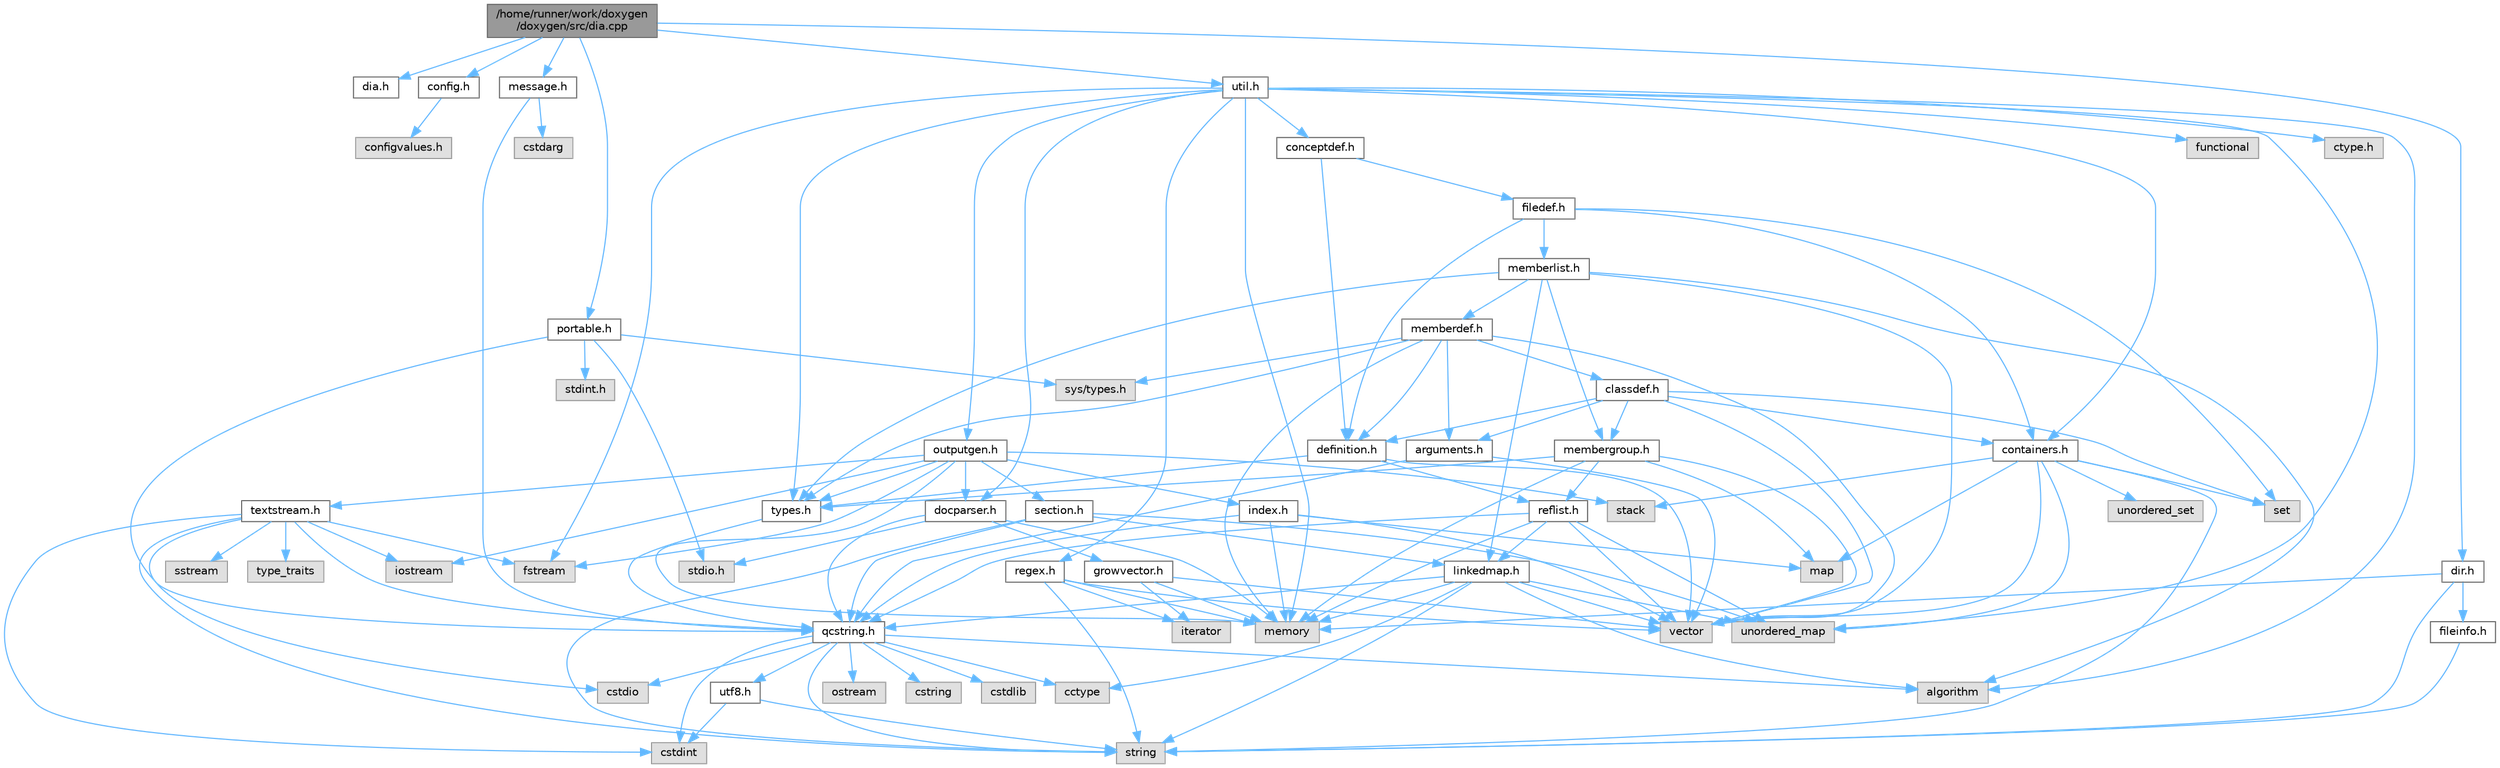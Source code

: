 digraph "/home/runner/work/doxygen/doxygen/src/dia.cpp"
{
 // INTERACTIVE_SVG=YES
 // LATEX_PDF_SIZE
  bgcolor="transparent";
  edge [fontname=Helvetica,fontsize=10,labelfontname=Helvetica,labelfontsize=10];
  node [fontname=Helvetica,fontsize=10,shape=box,height=0.2,width=0.4];
  Node1 [label="/home/runner/work/doxygen\l/doxygen/src/dia.cpp",height=0.2,width=0.4,color="gray40", fillcolor="grey60", style="filled", fontcolor="black",tooltip=" "];
  Node1 -> Node2 [color="steelblue1",style="solid"];
  Node2 [label="dia.h",height=0.2,width=0.4,color="grey40", fillcolor="white", style="filled",URL="$da/d49/dia_8h.html",tooltip=" "];
  Node1 -> Node3 [color="steelblue1",style="solid"];
  Node3 [label="portable.h",height=0.2,width=0.4,color="grey40", fillcolor="white", style="filled",URL="$d2/de2/portable_8h.html",tooltip="Portable versions of functions that are platform dependent."];
  Node3 -> Node4 [color="steelblue1",style="solid"];
  Node4 [label="stdio.h",height=0.2,width=0.4,color="grey60", fillcolor="#E0E0E0", style="filled",tooltip=" "];
  Node3 -> Node5 [color="steelblue1",style="solid"];
  Node5 [label="sys/types.h",height=0.2,width=0.4,color="grey60", fillcolor="#E0E0E0", style="filled",tooltip=" "];
  Node3 -> Node6 [color="steelblue1",style="solid"];
  Node6 [label="stdint.h",height=0.2,width=0.4,color="grey60", fillcolor="#E0E0E0", style="filled",tooltip=" "];
  Node3 -> Node7 [color="steelblue1",style="solid"];
  Node7 [label="qcstring.h",height=0.2,width=0.4,color="grey40", fillcolor="white", style="filled",URL="$d7/d5c/qcstring_8h.html",tooltip=" "];
  Node7 -> Node8 [color="steelblue1",style="solid"];
  Node8 [label="string",height=0.2,width=0.4,color="grey60", fillcolor="#E0E0E0", style="filled",tooltip=" "];
  Node7 -> Node9 [color="steelblue1",style="solid"];
  Node9 [label="algorithm",height=0.2,width=0.4,color="grey60", fillcolor="#E0E0E0", style="filled",tooltip=" "];
  Node7 -> Node10 [color="steelblue1",style="solid"];
  Node10 [label="cctype",height=0.2,width=0.4,color="grey60", fillcolor="#E0E0E0", style="filled",tooltip=" "];
  Node7 -> Node11 [color="steelblue1",style="solid"];
  Node11 [label="cstring",height=0.2,width=0.4,color="grey60", fillcolor="#E0E0E0", style="filled",tooltip=" "];
  Node7 -> Node12 [color="steelblue1",style="solid"];
  Node12 [label="cstdio",height=0.2,width=0.4,color="grey60", fillcolor="#E0E0E0", style="filled",tooltip=" "];
  Node7 -> Node13 [color="steelblue1",style="solid"];
  Node13 [label="cstdlib",height=0.2,width=0.4,color="grey60", fillcolor="#E0E0E0", style="filled",tooltip=" "];
  Node7 -> Node14 [color="steelblue1",style="solid"];
  Node14 [label="cstdint",height=0.2,width=0.4,color="grey60", fillcolor="#E0E0E0", style="filled",tooltip=" "];
  Node7 -> Node15 [color="steelblue1",style="solid"];
  Node15 [label="ostream",height=0.2,width=0.4,color="grey60", fillcolor="#E0E0E0", style="filled",tooltip=" "];
  Node7 -> Node16 [color="steelblue1",style="solid"];
  Node16 [label="utf8.h",height=0.2,width=0.4,color="grey40", fillcolor="white", style="filled",URL="$db/d7c/utf8_8h.html",tooltip="Various UTF8 related helper functions."];
  Node16 -> Node14 [color="steelblue1",style="solid"];
  Node16 -> Node8 [color="steelblue1",style="solid"];
  Node1 -> Node17 [color="steelblue1",style="solid"];
  Node17 [label="config.h",height=0.2,width=0.4,color="grey40", fillcolor="white", style="filled",URL="$db/d16/config_8h.html",tooltip=" "];
  Node17 -> Node18 [color="steelblue1",style="solid"];
  Node18 [label="configvalues.h",height=0.2,width=0.4,color="grey60", fillcolor="#E0E0E0", style="filled",tooltip=" "];
  Node1 -> Node19 [color="steelblue1",style="solid"];
  Node19 [label="message.h",height=0.2,width=0.4,color="grey40", fillcolor="white", style="filled",URL="$d2/d0d/message_8h.html",tooltip=" "];
  Node19 -> Node20 [color="steelblue1",style="solid"];
  Node20 [label="cstdarg",height=0.2,width=0.4,color="grey60", fillcolor="#E0E0E0", style="filled",tooltip=" "];
  Node19 -> Node7 [color="steelblue1",style="solid"];
  Node1 -> Node21 [color="steelblue1",style="solid"];
  Node21 [label="util.h",height=0.2,width=0.4,color="grey40", fillcolor="white", style="filled",URL="$d8/d3c/util_8h.html",tooltip="A bunch of utility functions."];
  Node21 -> Node22 [color="steelblue1",style="solid"];
  Node22 [label="memory",height=0.2,width=0.4,color="grey60", fillcolor="#E0E0E0", style="filled",tooltip=" "];
  Node21 -> Node23 [color="steelblue1",style="solid"];
  Node23 [label="unordered_map",height=0.2,width=0.4,color="grey60", fillcolor="#E0E0E0", style="filled",tooltip=" "];
  Node21 -> Node9 [color="steelblue1",style="solid"];
  Node21 -> Node24 [color="steelblue1",style="solid"];
  Node24 [label="functional",height=0.2,width=0.4,color="grey60", fillcolor="#E0E0E0", style="filled",tooltip=" "];
  Node21 -> Node25 [color="steelblue1",style="solid"];
  Node25 [label="fstream",height=0.2,width=0.4,color="grey60", fillcolor="#E0E0E0", style="filled",tooltip=" "];
  Node21 -> Node26 [color="steelblue1",style="solid"];
  Node26 [label="ctype.h",height=0.2,width=0.4,color="grey60", fillcolor="#E0E0E0", style="filled",tooltip=" "];
  Node21 -> Node27 [color="steelblue1",style="solid"];
  Node27 [label="types.h",height=0.2,width=0.4,color="grey40", fillcolor="white", style="filled",URL="$d9/d49/types_8h.html",tooltip="This file contains a number of basic enums and types."];
  Node27 -> Node7 [color="steelblue1",style="solid"];
  Node21 -> Node28 [color="steelblue1",style="solid"];
  Node28 [label="docparser.h",height=0.2,width=0.4,color="grey40", fillcolor="white", style="filled",URL="$de/d9c/docparser_8h.html",tooltip=" "];
  Node28 -> Node4 [color="steelblue1",style="solid"];
  Node28 -> Node22 [color="steelblue1",style="solid"];
  Node28 -> Node7 [color="steelblue1",style="solid"];
  Node28 -> Node29 [color="steelblue1",style="solid"];
  Node29 [label="growvector.h",height=0.2,width=0.4,color="grey40", fillcolor="white", style="filled",URL="$d7/d50/growvector_8h.html",tooltip=" "];
  Node29 -> Node30 [color="steelblue1",style="solid"];
  Node30 [label="vector",height=0.2,width=0.4,color="grey60", fillcolor="#E0E0E0", style="filled",tooltip=" "];
  Node29 -> Node22 [color="steelblue1",style="solid"];
  Node29 -> Node31 [color="steelblue1",style="solid"];
  Node31 [label="iterator",height=0.2,width=0.4,color="grey60", fillcolor="#E0E0E0", style="filled",tooltip=" "];
  Node21 -> Node32 [color="steelblue1",style="solid"];
  Node32 [label="containers.h",height=0.2,width=0.4,color="grey40", fillcolor="white", style="filled",URL="$d5/d75/containers_8h.html",tooltip=" "];
  Node32 -> Node30 [color="steelblue1",style="solid"];
  Node32 -> Node8 [color="steelblue1",style="solid"];
  Node32 -> Node33 [color="steelblue1",style="solid"];
  Node33 [label="set",height=0.2,width=0.4,color="grey60", fillcolor="#E0E0E0", style="filled",tooltip=" "];
  Node32 -> Node34 [color="steelblue1",style="solid"];
  Node34 [label="map",height=0.2,width=0.4,color="grey60", fillcolor="#E0E0E0", style="filled",tooltip=" "];
  Node32 -> Node35 [color="steelblue1",style="solid"];
  Node35 [label="unordered_set",height=0.2,width=0.4,color="grey60", fillcolor="#E0E0E0", style="filled",tooltip=" "];
  Node32 -> Node23 [color="steelblue1",style="solid"];
  Node32 -> Node36 [color="steelblue1",style="solid"];
  Node36 [label="stack",height=0.2,width=0.4,color="grey60", fillcolor="#E0E0E0", style="filled",tooltip=" "];
  Node21 -> Node37 [color="steelblue1",style="solid"];
  Node37 [label="outputgen.h",height=0.2,width=0.4,color="grey40", fillcolor="white", style="filled",URL="$df/d06/outputgen_8h.html",tooltip=" "];
  Node37 -> Node22 [color="steelblue1",style="solid"];
  Node37 -> Node36 [color="steelblue1",style="solid"];
  Node37 -> Node38 [color="steelblue1",style="solid"];
  Node38 [label="iostream",height=0.2,width=0.4,color="grey60", fillcolor="#E0E0E0", style="filled",tooltip=" "];
  Node37 -> Node25 [color="steelblue1",style="solid"];
  Node37 -> Node27 [color="steelblue1",style="solid"];
  Node37 -> Node39 [color="steelblue1",style="solid"];
  Node39 [label="index.h",height=0.2,width=0.4,color="grey40", fillcolor="white", style="filled",URL="$d1/db5/index_8h.html",tooltip=" "];
  Node39 -> Node22 [color="steelblue1",style="solid"];
  Node39 -> Node30 [color="steelblue1",style="solid"];
  Node39 -> Node34 [color="steelblue1",style="solid"];
  Node39 -> Node7 [color="steelblue1",style="solid"];
  Node37 -> Node40 [color="steelblue1",style="solid"];
  Node40 [label="section.h",height=0.2,width=0.4,color="grey40", fillcolor="white", style="filled",URL="$d1/d2a/section_8h.html",tooltip=" "];
  Node40 -> Node8 [color="steelblue1",style="solid"];
  Node40 -> Node23 [color="steelblue1",style="solid"];
  Node40 -> Node7 [color="steelblue1",style="solid"];
  Node40 -> Node41 [color="steelblue1",style="solid"];
  Node41 [label="linkedmap.h",height=0.2,width=0.4,color="grey40", fillcolor="white", style="filled",URL="$da/de1/linkedmap_8h.html",tooltip=" "];
  Node41 -> Node23 [color="steelblue1",style="solid"];
  Node41 -> Node30 [color="steelblue1",style="solid"];
  Node41 -> Node22 [color="steelblue1",style="solid"];
  Node41 -> Node8 [color="steelblue1",style="solid"];
  Node41 -> Node9 [color="steelblue1",style="solid"];
  Node41 -> Node10 [color="steelblue1",style="solid"];
  Node41 -> Node7 [color="steelblue1",style="solid"];
  Node37 -> Node42 [color="steelblue1",style="solid"];
  Node42 [label="textstream.h",height=0.2,width=0.4,color="grey40", fillcolor="white", style="filled",URL="$d4/d7d/textstream_8h.html",tooltip=" "];
  Node42 -> Node8 [color="steelblue1",style="solid"];
  Node42 -> Node38 [color="steelblue1",style="solid"];
  Node42 -> Node43 [color="steelblue1",style="solid"];
  Node43 [label="sstream",height=0.2,width=0.4,color="grey60", fillcolor="#E0E0E0", style="filled",tooltip=" "];
  Node42 -> Node14 [color="steelblue1",style="solid"];
  Node42 -> Node12 [color="steelblue1",style="solid"];
  Node42 -> Node25 [color="steelblue1",style="solid"];
  Node42 -> Node44 [color="steelblue1",style="solid"];
  Node44 [label="type_traits",height=0.2,width=0.4,color="grey60", fillcolor="#E0E0E0", style="filled",tooltip=" "];
  Node42 -> Node7 [color="steelblue1",style="solid"];
  Node37 -> Node28 [color="steelblue1",style="solid"];
  Node21 -> Node45 [color="steelblue1",style="solid"];
  Node45 [label="regex.h",height=0.2,width=0.4,color="grey40", fillcolor="white", style="filled",URL="$d1/d21/regex_8h.html",tooltip=" "];
  Node45 -> Node22 [color="steelblue1",style="solid"];
  Node45 -> Node8 [color="steelblue1",style="solid"];
  Node45 -> Node30 [color="steelblue1",style="solid"];
  Node45 -> Node31 [color="steelblue1",style="solid"];
  Node21 -> Node46 [color="steelblue1",style="solid"];
  Node46 [label="conceptdef.h",height=0.2,width=0.4,color="grey40", fillcolor="white", style="filled",URL="$da/df1/conceptdef_8h.html",tooltip=" "];
  Node46 -> Node47 [color="steelblue1",style="solid"];
  Node47 [label="definition.h",height=0.2,width=0.4,color="grey40", fillcolor="white", style="filled",URL="$df/da1/definition_8h.html",tooltip=" "];
  Node47 -> Node30 [color="steelblue1",style="solid"];
  Node47 -> Node27 [color="steelblue1",style="solid"];
  Node47 -> Node48 [color="steelblue1",style="solid"];
  Node48 [label="reflist.h",height=0.2,width=0.4,color="grey40", fillcolor="white", style="filled",URL="$d1/d02/reflist_8h.html",tooltip=" "];
  Node48 -> Node30 [color="steelblue1",style="solid"];
  Node48 -> Node23 [color="steelblue1",style="solid"];
  Node48 -> Node22 [color="steelblue1",style="solid"];
  Node48 -> Node7 [color="steelblue1",style="solid"];
  Node48 -> Node41 [color="steelblue1",style="solid"];
  Node46 -> Node49 [color="steelblue1",style="solid"];
  Node49 [label="filedef.h",height=0.2,width=0.4,color="grey40", fillcolor="white", style="filled",URL="$d4/d3a/filedef_8h.html",tooltip=" "];
  Node49 -> Node33 [color="steelblue1",style="solid"];
  Node49 -> Node47 [color="steelblue1",style="solid"];
  Node49 -> Node50 [color="steelblue1",style="solid"];
  Node50 [label="memberlist.h",height=0.2,width=0.4,color="grey40", fillcolor="white", style="filled",URL="$dd/d78/memberlist_8h.html",tooltip=" "];
  Node50 -> Node30 [color="steelblue1",style="solid"];
  Node50 -> Node9 [color="steelblue1",style="solid"];
  Node50 -> Node51 [color="steelblue1",style="solid"];
  Node51 [label="memberdef.h",height=0.2,width=0.4,color="grey40", fillcolor="white", style="filled",URL="$d4/d46/memberdef_8h.html",tooltip=" "];
  Node51 -> Node30 [color="steelblue1",style="solid"];
  Node51 -> Node22 [color="steelblue1",style="solid"];
  Node51 -> Node5 [color="steelblue1",style="solid"];
  Node51 -> Node27 [color="steelblue1",style="solid"];
  Node51 -> Node47 [color="steelblue1",style="solid"];
  Node51 -> Node52 [color="steelblue1",style="solid"];
  Node52 [label="arguments.h",height=0.2,width=0.4,color="grey40", fillcolor="white", style="filled",URL="$df/d9b/arguments_8h.html",tooltip=" "];
  Node52 -> Node30 [color="steelblue1",style="solid"];
  Node52 -> Node7 [color="steelblue1",style="solid"];
  Node51 -> Node53 [color="steelblue1",style="solid"];
  Node53 [label="classdef.h",height=0.2,width=0.4,color="grey40", fillcolor="white", style="filled",URL="$d1/da6/classdef_8h.html",tooltip=" "];
  Node53 -> Node30 [color="steelblue1",style="solid"];
  Node53 -> Node33 [color="steelblue1",style="solid"];
  Node53 -> Node32 [color="steelblue1",style="solid"];
  Node53 -> Node47 [color="steelblue1",style="solid"];
  Node53 -> Node52 [color="steelblue1",style="solid"];
  Node53 -> Node54 [color="steelblue1",style="solid"];
  Node54 [label="membergroup.h",height=0.2,width=0.4,color="grey40", fillcolor="white", style="filled",URL="$d9/d11/membergroup_8h.html",tooltip=" "];
  Node54 -> Node30 [color="steelblue1",style="solid"];
  Node54 -> Node34 [color="steelblue1",style="solid"];
  Node54 -> Node22 [color="steelblue1",style="solid"];
  Node54 -> Node27 [color="steelblue1",style="solid"];
  Node54 -> Node48 [color="steelblue1",style="solid"];
  Node50 -> Node41 [color="steelblue1",style="solid"];
  Node50 -> Node27 [color="steelblue1",style="solid"];
  Node50 -> Node54 [color="steelblue1",style="solid"];
  Node49 -> Node32 [color="steelblue1",style="solid"];
  Node1 -> Node55 [color="steelblue1",style="solid"];
  Node55 [label="dir.h",height=0.2,width=0.4,color="grey40", fillcolor="white", style="filled",URL="$df/d9c/dir_8h.html",tooltip=" "];
  Node55 -> Node8 [color="steelblue1",style="solid"];
  Node55 -> Node22 [color="steelblue1",style="solid"];
  Node55 -> Node56 [color="steelblue1",style="solid"];
  Node56 [label="fileinfo.h",height=0.2,width=0.4,color="grey40", fillcolor="white", style="filled",URL="$df/d45/fileinfo_8h.html",tooltip=" "];
  Node56 -> Node8 [color="steelblue1",style="solid"];
}

